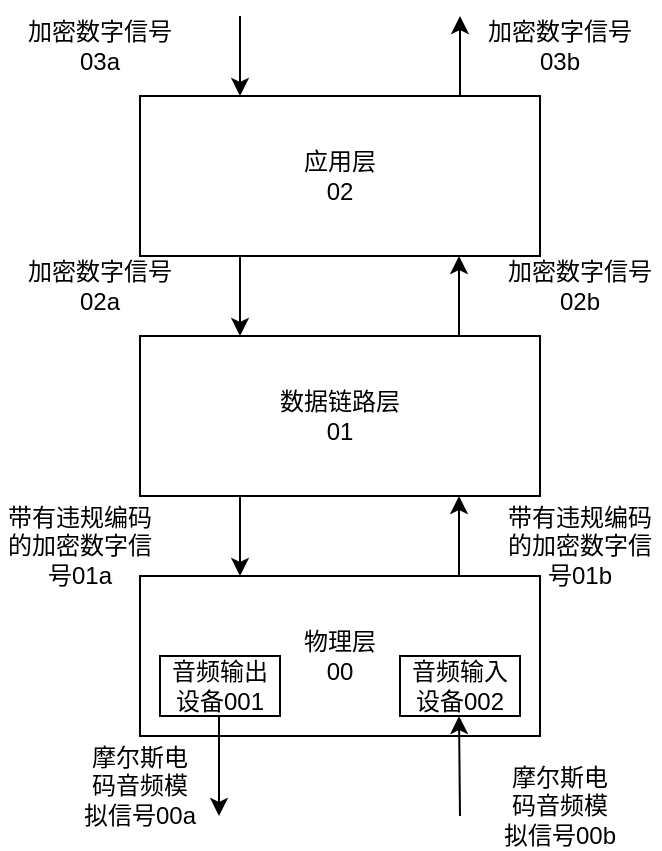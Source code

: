 <mxfile version="17.1.2" type="github">
  <diagram id="cu5KPe9-cTupdSrUe8kf" name="Page-1">
    <mxGraphModel dx="1038" dy="483" grid="1" gridSize="10" guides="1" tooltips="1" connect="1" arrows="1" fold="1" page="1" pageScale="1" pageWidth="827" pageHeight="1169" background="#ffffff" math="0" shadow="0">
      <root>
        <mxCell id="0" />
        <mxCell id="1" parent="0" />
        <mxCell id="BpHriIwfni7H7huW0Ksz-1" value="物理层&lt;br&gt;00" style="rounded=0;whiteSpace=wrap;html=1;" parent="1" vertex="1">
          <mxGeometry x="320" y="440" width="200" height="80" as="geometry" />
        </mxCell>
        <mxCell id="BpHriIwfni7H7huW0Ksz-2" value="音频输入设备002" style="rounded=0;whiteSpace=wrap;html=1;" parent="1" vertex="1">
          <mxGeometry x="450" y="480" width="60" height="30" as="geometry" />
        </mxCell>
        <mxCell id="BpHriIwfni7H7huW0Ksz-3" value="音频输出设备001" style="rounded=0;whiteSpace=wrap;html=1;" parent="1" vertex="1">
          <mxGeometry x="330" y="480" width="60" height="30" as="geometry" />
        </mxCell>
        <mxCell id="BpHriIwfni7H7huW0Ksz-5" value="数据链路层&lt;br&gt;01" style="rounded=0;whiteSpace=wrap;html=1;" parent="1" vertex="1">
          <mxGeometry x="320" y="320" width="200" height="80" as="geometry" />
        </mxCell>
        <mxCell id="BpHriIwfni7H7huW0Ksz-6" value="应用层&lt;br&gt;02" style="rounded=0;whiteSpace=wrap;html=1;" parent="1" vertex="1">
          <mxGeometry x="320" y="200" width="200" height="80" as="geometry" />
        </mxCell>
        <mxCell id="BpHriIwfni7H7huW0Ksz-8" value="" style="endArrow=classic;html=1;rounded=0;" parent="1" edge="1">
          <mxGeometry width="50" height="50" relative="1" as="geometry">
            <mxPoint x="480" y="200" as="sourcePoint" />
            <mxPoint x="480" y="160" as="targetPoint" />
          </mxGeometry>
        </mxCell>
        <mxCell id="BpHriIwfni7H7huW0Ksz-11" value="" style="endArrow=classic;html=1;rounded=0;entryX=0.25;entryY=0;entryDx=0;entryDy=0;" parent="1" target="BpHriIwfni7H7huW0Ksz-6" edge="1">
          <mxGeometry width="50" height="50" relative="1" as="geometry">
            <mxPoint x="370" y="160" as="sourcePoint" />
            <mxPoint x="410" y="110" as="targetPoint" />
          </mxGeometry>
        </mxCell>
        <mxCell id="BpHriIwfni7H7huW0Ksz-12" value="" style="endArrow=classic;html=1;rounded=0;" parent="1" edge="1">
          <mxGeometry width="50" height="50" relative="1" as="geometry">
            <mxPoint x="479.5" y="320" as="sourcePoint" />
            <mxPoint x="479.5" y="280" as="targetPoint" />
          </mxGeometry>
        </mxCell>
        <mxCell id="BpHriIwfni7H7huW0Ksz-13" value="" style="endArrow=classic;html=1;rounded=0;entryX=0.25;entryY=0;entryDx=0;entryDy=0;exitX=0.25;exitY=1;exitDx=0;exitDy=0;" parent="1" source="BpHriIwfni7H7huW0Ksz-6" target="BpHriIwfni7H7huW0Ksz-5" edge="1">
          <mxGeometry width="50" height="50" relative="1" as="geometry">
            <mxPoint x="359.5" y="280" as="sourcePoint" />
            <mxPoint x="360.7" y="318.24" as="targetPoint" />
          </mxGeometry>
        </mxCell>
        <mxCell id="BpHriIwfni7H7huW0Ksz-14" value="" style="endArrow=classic;html=1;rounded=0;" parent="1" edge="1">
          <mxGeometry width="50" height="50" relative="1" as="geometry">
            <mxPoint x="479.5" y="440" as="sourcePoint" />
            <mxPoint x="479.5" y="400" as="targetPoint" />
          </mxGeometry>
        </mxCell>
        <mxCell id="BpHriIwfni7H7huW0Ksz-15" value="" style="endArrow=classic;html=1;rounded=0;entryX=0.25;entryY=0;entryDx=0;entryDy=0;exitX=0.25;exitY=1;exitDx=0;exitDy=0;" parent="1" edge="1">
          <mxGeometry width="50" height="50" relative="1" as="geometry">
            <mxPoint x="370" y="400" as="sourcePoint" />
            <mxPoint x="370" y="440" as="targetPoint" />
          </mxGeometry>
        </mxCell>
        <mxCell id="BpHriIwfni7H7huW0Ksz-16" value="" style="endArrow=classic;html=1;rounded=0;" parent="1" edge="1">
          <mxGeometry width="50" height="50" relative="1" as="geometry">
            <mxPoint x="480" y="560" as="sourcePoint" />
            <mxPoint x="479.5" y="510" as="targetPoint" />
          </mxGeometry>
        </mxCell>
        <mxCell id="BpHriIwfni7H7huW0Ksz-17" value="" style="endArrow=classic;html=1;rounded=0;exitX=0.25;exitY=1;exitDx=0;exitDy=0;" parent="1" edge="1">
          <mxGeometry width="50" height="50" relative="1" as="geometry">
            <mxPoint x="359.5" y="510" as="sourcePoint" />
            <mxPoint x="359.5" y="560" as="targetPoint" />
          </mxGeometry>
        </mxCell>
        <mxCell id="BpHriIwfni7H7huW0Ksz-18" value="带有违规编码的加密数字信号01a" style="text;html=1;strokeColor=none;fillColor=none;align=center;verticalAlign=middle;whiteSpace=wrap;rounded=0;" parent="1" vertex="1">
          <mxGeometry x="250" y="410" width="80" height="30" as="geometry" />
        </mxCell>
        <mxCell id="BpHriIwfni7H7huW0Ksz-19" value="摩尔斯电码音频模拟信号00a" style="text;html=1;strokeColor=none;fillColor=none;align=center;verticalAlign=middle;whiteSpace=wrap;rounded=0;" parent="1" vertex="1">
          <mxGeometry x="290" y="530" width="60" height="30" as="geometry" />
        </mxCell>
        <mxCell id="BpHriIwfni7H7huW0Ksz-22" value="摩尔斯电码音频模拟信号00b" style="text;html=1;strokeColor=none;fillColor=none;align=center;verticalAlign=middle;whiteSpace=wrap;rounded=0;" parent="1" vertex="1">
          <mxGeometry x="500" y="540" width="60" height="30" as="geometry" />
        </mxCell>
        <mxCell id="BpHriIwfni7H7huW0Ksz-23" value="带有违规编码的加密数字信号01b" style="text;html=1;strokeColor=none;fillColor=none;align=center;verticalAlign=middle;whiteSpace=wrap;rounded=0;" parent="1" vertex="1">
          <mxGeometry x="500" y="410" width="80" height="30" as="geometry" />
        </mxCell>
        <mxCell id="BpHriIwfni7H7huW0Ksz-24" value="加密数字信号02a" style="text;html=1;strokeColor=none;fillColor=none;align=center;verticalAlign=middle;whiteSpace=wrap;rounded=0;" parent="1" vertex="1">
          <mxGeometry x="260" y="280" width="80" height="30" as="geometry" />
        </mxCell>
        <mxCell id="BpHriIwfni7H7huW0Ksz-26" value="加密数字信号02b" style="text;html=1;strokeColor=none;fillColor=none;align=center;verticalAlign=middle;whiteSpace=wrap;rounded=0;" parent="1" vertex="1">
          <mxGeometry x="500" y="280" width="80" height="30" as="geometry" />
        </mxCell>
        <mxCell id="BpHriIwfni7H7huW0Ksz-27" value="加密数字信号03a" style="text;html=1;strokeColor=none;fillColor=none;align=center;verticalAlign=middle;whiteSpace=wrap;rounded=0;" parent="1" vertex="1">
          <mxGeometry x="260" y="160" width="80" height="30" as="geometry" />
        </mxCell>
        <mxCell id="BpHriIwfni7H7huW0Ksz-28" value="加密数字信号03b" style="text;html=1;strokeColor=none;fillColor=none;align=center;verticalAlign=middle;whiteSpace=wrap;rounded=0;" parent="1" vertex="1">
          <mxGeometry x="490" y="160" width="80" height="30" as="geometry" />
        </mxCell>
      </root>
    </mxGraphModel>
  </diagram>
</mxfile>
